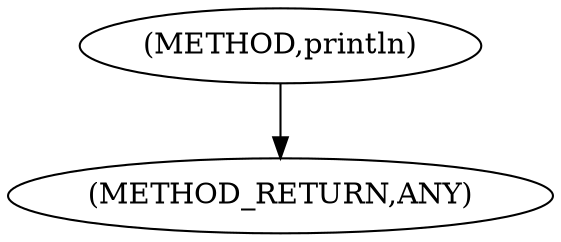 digraph "println" {  
"110" [label = <(METHOD,println)> ]
"115" [label = <(METHOD_RETURN,ANY)> ]
  "110" -> "115" 
}
